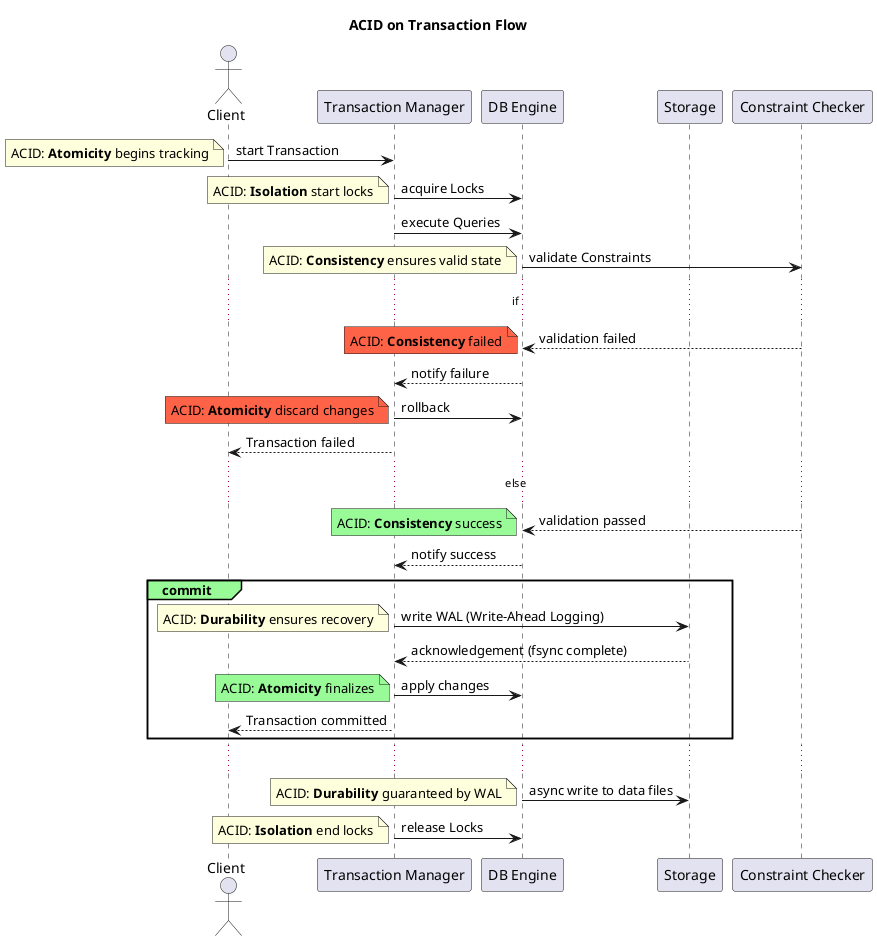 @startuml ACID_Principles

title ACID on Transaction Flow

actor Client
participant "Transaction Manager" as TM
participant "DB Engine" as DB
participant "Storage" as Disk
participant "Constraint Checker" as CC

Client -> TM : start Transaction
note left : ACID: <b>Atomicity</b> begins tracking

TM -> DB : acquire Locks
note left: ACID: <b>Isolation</b> start locks

TM -> DB : execute Queries
DB -> CC : validate Constraints
note left : ACID: <b>Consistency</b> ensures valid state

... if ...

CC --> DB : validation failed
note left #tomato : ACID: <b>Consistency</b> failed
DB --> TM : notify failure
TM -> DB : rollback
note left #tomato : ACID: <b>Atomicity</b> discard changes
TM --> Client : Transaction failed

... else ...

CC --> DB : validation passed
note left #palegreen: ACID: <b>Consistency</b> success

DB --> TM : notify success

group#palegreen commit
TM -> Disk : write WAL (Write-Ahead Logging)
note left : ACID: <b>Durability</b> ensures recovery
Disk --> TM : acknowledgement (fsync complete)
TM -> DB : apply changes
note left #palegreen : ACID: <b>Atomicity</b> finalizes
TM --> Client : Transaction committed
end

......

DB -> Disk : async write to data files
note left : ACID: <b>Durability</b> guaranteed by WAL
TM -> DB : release Locks
note left : ACID: <b>Isolation</b> end locks

@enduml